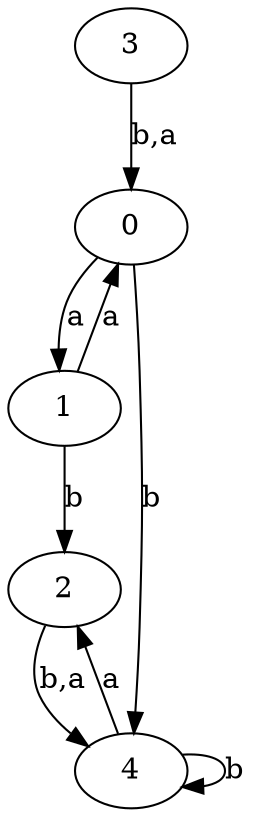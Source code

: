 digraph {
 ranksep=0.5;
 d2tdocpreamble = "\usetikzlibrary{automata}";
 d2tfigpreamble = "\tikzstyle{every state}= [ draw=blue!50,very thick,fill=blue!20]  \tikzstyle{auto}= [fill=white]";
 node [style="state"];
 edge [lblstyle="auto",topath="bend right", len=4  ]
  "0" [label="0",];
  "1" [label="1",];
  "2" [label="2",];
  "3" [label="3",style = "state, initial, accepting"];
  "4" [label="4",];
  "0" -> "1" [label="a"];
  "0" -> "4" [label="b"];
  "1" -> "0" [label="a"];
  "1" -> "2" [label="b"];
  "2" -> "4" [label="b,a"];
  "3" -> "0" [label="b,a"];
  "4" -> "2" [label="a"];
  "4" -> "4" [label="b",topath="loop above"];
}